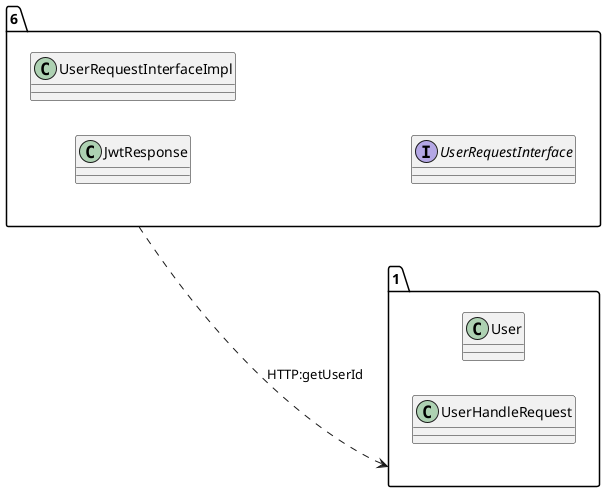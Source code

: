 @startuml 
allow_mixing
left to right direction
package "6"{
class JwtResponse
class UserRequestInterfaceImpl
interface UserRequestInterface

}
package "1"{
class User
class UserHandleRequest

}
"6" ..> "1":HTTP:getUserId
@enduml